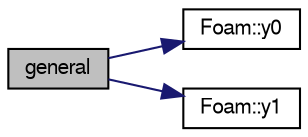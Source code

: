 digraph "general"
{
  bgcolor="transparent";
  edge [fontname="FreeSans",fontsize="10",labelfontname="FreeSans",labelfontsize="10"];
  node [fontname="FreeSans",fontsize="10",shape=record];
  rankdir="LR";
  Node1 [label="general",height=0.2,width=0.4,color="black", fillcolor="grey75", style="filled" fontcolor="black"];
  Node1 -> Node2 [color="midnightblue",fontsize="10",style="solid",fontname="FreeSans"];
  Node2 [label="Foam::y0",height=0.2,width=0.4,color="black",URL="$a10237.html#a30cc5927b23ad62902bfeab8cc64ef1b"];
  Node1 -> Node3 [color="midnightblue",fontsize="10",style="solid",fontname="FreeSans"];
  Node3 [label="Foam::y1",height=0.2,width=0.4,color="black",URL="$a10237.html#a7e98eb36b7cdbd7648def4d7b3fbe0a7"];
}

